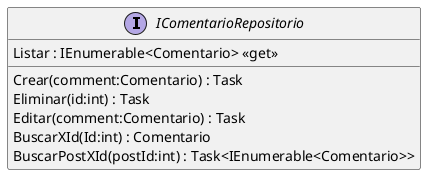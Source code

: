 @startuml
interface IComentarioRepositorio {
    Listar : IEnumerable<Comentario> <<get>>
    Crear(comment:Comentario) : Task
    Eliminar(id:int) : Task
    Editar(comment:Comentario) : Task
    BuscarXId(Id:int) : Comentario
    BuscarPostXId(postId:int) : Task<IEnumerable<Comentario>>
}
@enduml
